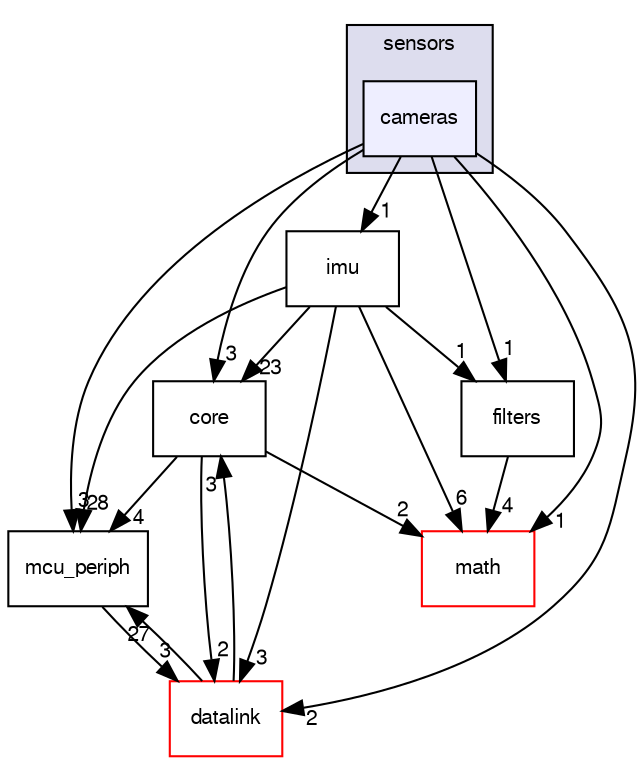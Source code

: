 digraph "sw/airborne/modules/sensors/cameras" {
  compound=true
  node [ fontsize="10", fontname="FreeSans"];
  edge [ labelfontsize="10", labelfontname="FreeSans"];
  subgraph clusterdir_2f48bbb566df394f79dcf8fe0631584a {
    graph [ bgcolor="#ddddee", pencolor="black", label="sensors" fontname="FreeSans", fontsize="10", URL="dir_2f48bbb566df394f79dcf8fe0631584a.html"]
  dir_a975c919dcb72580e31cb51fbd2aacf9 [shape=box, label="cameras", style="filled", fillcolor="#eeeeff", pencolor="black", URL="dir_a975c919dcb72580e31cb51fbd2aacf9.html"];
  }
  dir_fcd55c2d9795129c53a601ffc56fe50e [shape=box label="imu" URL="dir_fcd55c2d9795129c53a601ffc56fe50e.html"];
  dir_0e703de7e76e38c62de795c957434487 [shape=box label="core" URL="dir_0e703de7e76e38c62de795c957434487.html"];
  dir_1ca43f6a116d741d80fb1d0555a2b198 [shape=box label="mcu_periph" URL="dir_1ca43f6a116d741d80fb1d0555a2b198.html"];
  dir_1444106569909aede49a887d28257b90 [shape=box label="filters" URL="dir_1444106569909aede49a887d28257b90.html"];
  dir_164c7aa663179b26059278e7f36078da [shape=box label="datalink" fillcolor="white" style="filled" color="red" URL="dir_164c7aa663179b26059278e7f36078da.html"];
  dir_29343b6f5fcd4b75a5dfbb985ff56864 [shape=box label="math" fillcolor="white" style="filled" color="red" URL="dir_29343b6f5fcd4b75a5dfbb985ff56864.html"];
  dir_fcd55c2d9795129c53a601ffc56fe50e->dir_0e703de7e76e38c62de795c957434487 [headlabel="23", labeldistance=1.5 headhref="dir_000164_000128.html"];
  dir_fcd55c2d9795129c53a601ffc56fe50e->dir_1ca43f6a116d741d80fb1d0555a2b198 [headlabel="28", labeldistance=1.5 headhref="dir_000164_000107.html"];
  dir_fcd55c2d9795129c53a601ffc56fe50e->dir_1444106569909aede49a887d28257b90 [headlabel="1", labeldistance=1.5 headhref="dir_000164_000091.html"];
  dir_fcd55c2d9795129c53a601ffc56fe50e->dir_164c7aa663179b26059278e7f36078da [headlabel="3", labeldistance=1.5 headhref="dir_000164_000034.html"];
  dir_fcd55c2d9795129c53a601ffc56fe50e->dir_29343b6f5fcd4b75a5dfbb985ff56864 [headlabel="6", labeldistance=1.5 headhref="dir_000164_000105.html"];
  dir_0e703de7e76e38c62de795c957434487->dir_1ca43f6a116d741d80fb1d0555a2b198 [headlabel="4", labeldistance=1.5 headhref="dir_000128_000107.html"];
  dir_0e703de7e76e38c62de795c957434487->dir_164c7aa663179b26059278e7f36078da [headlabel="2", labeldistance=1.5 headhref="dir_000128_000034.html"];
  dir_0e703de7e76e38c62de795c957434487->dir_29343b6f5fcd4b75a5dfbb985ff56864 [headlabel="2", labeldistance=1.5 headhref="dir_000128_000105.html"];
  dir_1ca43f6a116d741d80fb1d0555a2b198->dir_164c7aa663179b26059278e7f36078da [headlabel="3", labeldistance=1.5 headhref="dir_000107_000034.html"];
  dir_1444106569909aede49a887d28257b90->dir_29343b6f5fcd4b75a5dfbb985ff56864 [headlabel="4", labeldistance=1.5 headhref="dir_000091_000105.html"];
  dir_164c7aa663179b26059278e7f36078da->dir_0e703de7e76e38c62de795c957434487 [headlabel="3", labeldistance=1.5 headhref="dir_000034_000128.html"];
  dir_164c7aa663179b26059278e7f36078da->dir_1ca43f6a116d741d80fb1d0555a2b198 [headlabel="27", labeldistance=1.5 headhref="dir_000034_000107.html"];
  dir_a975c919dcb72580e31cb51fbd2aacf9->dir_fcd55c2d9795129c53a601ffc56fe50e [headlabel="1", labeldistance=1.5 headhref="dir_000192_000164.html"];
  dir_a975c919dcb72580e31cb51fbd2aacf9->dir_0e703de7e76e38c62de795c957434487 [headlabel="3", labeldistance=1.5 headhref="dir_000192_000128.html"];
  dir_a975c919dcb72580e31cb51fbd2aacf9->dir_1ca43f6a116d741d80fb1d0555a2b198 [headlabel="3", labeldistance=1.5 headhref="dir_000192_000107.html"];
  dir_a975c919dcb72580e31cb51fbd2aacf9->dir_1444106569909aede49a887d28257b90 [headlabel="1", labeldistance=1.5 headhref="dir_000192_000091.html"];
  dir_a975c919dcb72580e31cb51fbd2aacf9->dir_164c7aa663179b26059278e7f36078da [headlabel="2", labeldistance=1.5 headhref="dir_000192_000034.html"];
  dir_a975c919dcb72580e31cb51fbd2aacf9->dir_29343b6f5fcd4b75a5dfbb985ff56864 [headlabel="1", labeldistance=1.5 headhref="dir_000192_000105.html"];
}
